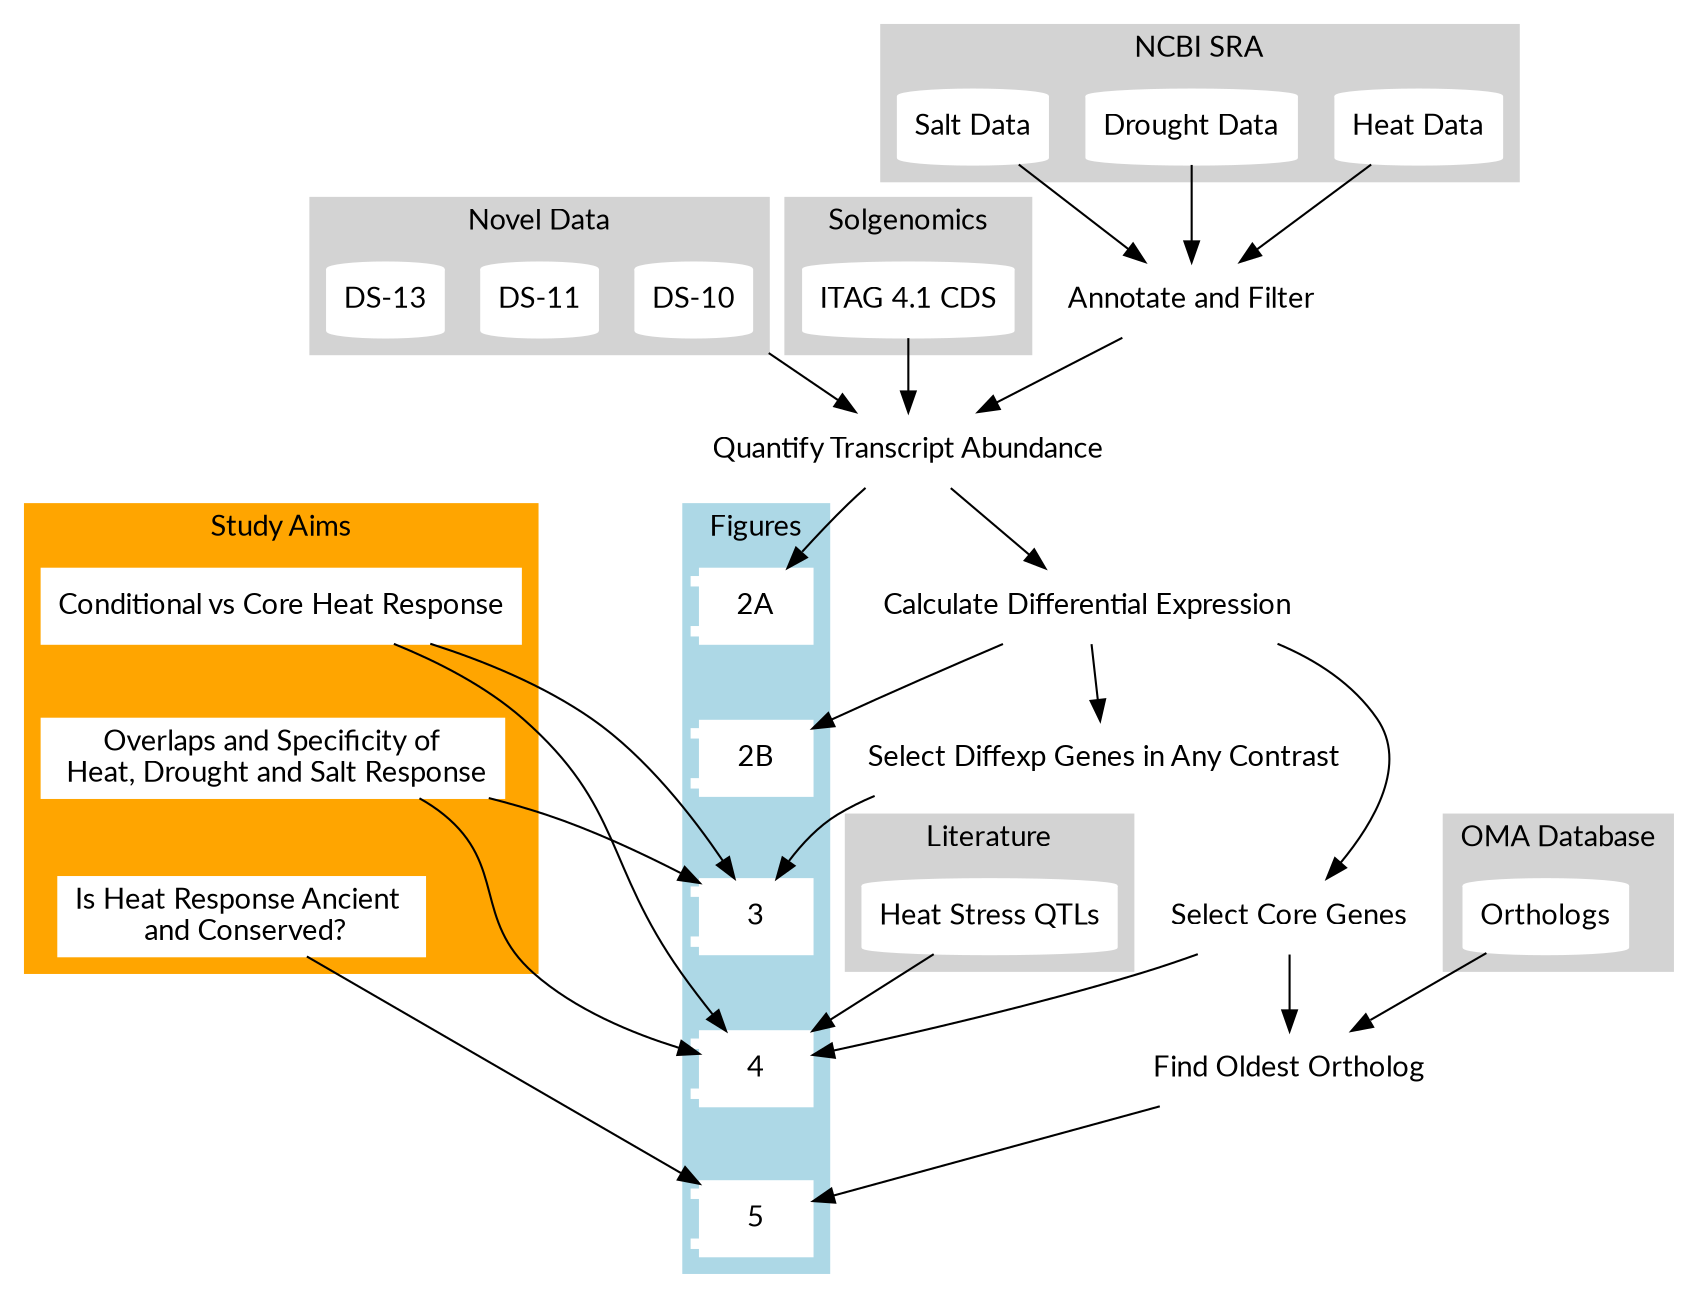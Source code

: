 digraph G {
    fontname="Lato,Helvetica,Arial,sans-serif";
    compound=true;
    node [fontname="Lato,Helvetica,Arial,sans-serif"]
	edge [fontname="Lato,Helvetica,Arial,sans-serif"]
    
    subgraph cluster_hypo {
        label = "Study Aims"
        style=filled;
        color=orange;
        node [shape=rect,style=filled,color=white];
        edge [penwidth=0,arrowsize=0];
        h1 [label="Conditional vs Core Heat Response"];
        h2 [label="Overlaps and Specificity of\n Heat, Drought and Salt Response"];
        h4 [label="Is Heat Response Ancient \n and Conserved?"];
        h1 -> h2 -> h4;
    }
    
    subgraph cluster_0 {
		style=filled;
		color=lightgrey;
		node [style=filled,color=white,shape=cylinder];
		d1 [label="Heat Data"];
        d2 [label="Drought Data"];
        d3 [label="Salt Data"];
		label = "NCBI SRA";
	}
	
	subgraph cluster_01 {
		style=filled;
		color=lightgrey;
		node [style=filled,color=white,shape=cylinder];
		dn1 [label="DS-10"];
        dn2 [label="DS-11"];
        dn3 [label="DS-13"];
		label = "Novel Data";
	}
	
	subgraph cluster_1 {
		style=filled;
		color=lightgrey;
		node [style=filled,color=white,shape=cylinder];
		d4 [label="ITAG 4.1 CDS"];
		label = "Solgenomics";
	}
	
	subgraph cluster_2 {
		style=filled;
		color=lightblue;
		node [style=filled,color=white,shape=component];
		edge [penwidth=0,arrowsize=0]
		f1 [label="2A"];
		f2 [label="2B"];
		f3 [label="3"];
		f4 [label="4"];
		f5 [label="5"];
		f1 -> f2 -> f3 -> f4 -> f5;
		label = "Figures";
	}
	
	subgraph cluster_3 {
		style=filled;
		color=lightgrey;
		node [style=filled,color=white,shape=cylinder];
		d5 [label="Heat Stress QTLs"];
		label = "Literature";
	}
	
	subgraph cluster_4 {
		style=filled;
		color=lightgrey;
		node [style=filled,color=white,shape=cylinder];
		d6 [label="Orthologs"];
		label = "OMA Database";
	}

    
    p1 [shape=none,label="Annotate and Filter"];
    p2 [shape=none,label="Quantify Transcript Abundance"];
    p3 [shape=none,label="Calculate Differential Expression"];
    p4 [shape=none,label="Select Diffexp Genes in Any Contrast"];
    p5 [shape=none,label="Select Core Genes"];
    p6 [shape=none,label="Find Oldest Ortholog"];
    
    d1 -> p1;
	d2 -> p1;
	d3 -> p1;
	
	dn1 -> p2 [ltail=cluster_01];
	
	d4 -> p2;
	p1 -> p2;
	p2 -> f1;
	
	p2 -> p3;
	p3 -> f2;
	
	p3 -> p4;
	p4 -> f3;
	
	p3 -> p5;
	p5 -> f4;
	d5 -> f4;
	
	p5 -> p6;
	p6 -> f5;
	d6 -> p6;
	
	h1 -> f3;
	h1 -> f4;
	h2 -> f3;
	h2 -> f4;
	h4 -> f5;
	
}
